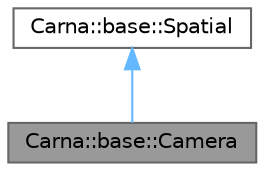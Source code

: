 digraph "Carna::base::Camera"
{
 // LATEX_PDF_SIZE
  bgcolor="transparent";
  edge [fontname=Helvetica,fontsize=10,labelfontname=Helvetica,labelfontsize=10];
  node [fontname=Helvetica,fontsize=10,shape=box,height=0.2,width=0.4];
  Node1 [id="Node000001",label="Carna::base::Camera",height=0.2,width=0.4,color="gray40", fillcolor="grey60", style="filled", fontcolor="black",tooltip="Represents the point-of-view and defines the 3D to 2D projection."];
  Node2 -> Node1 [id="edge1_Node000001_Node000002",dir="back",color="steelblue1",style="solid",tooltip=" "];
  Node2 [id="Node000002",label="Carna::base::Spatial",height=0.2,width=0.4,color="gray40", fillcolor="white", style="filled",URL="$classCarna_1_1base_1_1Spatial.html",tooltip="Represents a spatial scene element. It's location is determined relatively to another spatial that is..."];
}

